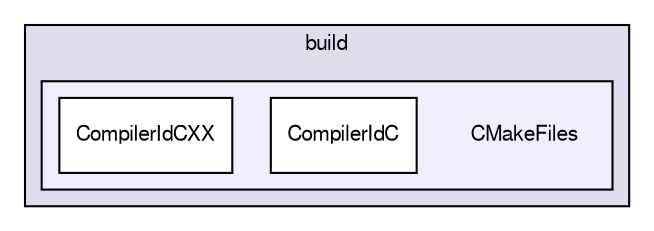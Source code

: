 digraph "build/CMakeFiles/" {
  bgcolor=transparent;
  compound=true
  node [ fontsize="10", fontname="FreeSans"];
  edge [ labelfontsize="10", labelfontname="FreeSans"];
  subgraph clusterdir_4fef79e7177ba769987a8da36c892c5f {
    graph [ bgcolor="#ddddee", pencolor="black", label="build" fontname="FreeSans", fontsize="10", URL="dir_4fef79e7177ba769987a8da36c892c5f.html"]
  subgraph clusterdir_63772b626f2709090f0bdca0f40827b4 {
    graph [ bgcolor="#eeeeff", pencolor="black", label="" URL="dir_63772b626f2709090f0bdca0f40827b4.html"];
    dir_63772b626f2709090f0bdca0f40827b4 [shape=plaintext label="CMakeFiles"];
    dir_df49bd7f6e6d9fcbbae7a65a3edbd75e [shape=box label="CompilerIdC" color="black" fillcolor="white" style="filled" URL="dir_df49bd7f6e6d9fcbbae7a65a3edbd75e.html"];
    dir_c70bd4c67e0e7873f3b0a092ec5b2f53 [shape=box label="CompilerIdCXX" color="black" fillcolor="white" style="filled" URL="dir_c70bd4c67e0e7873f3b0a092ec5b2f53.html"];
  }
  }
}
